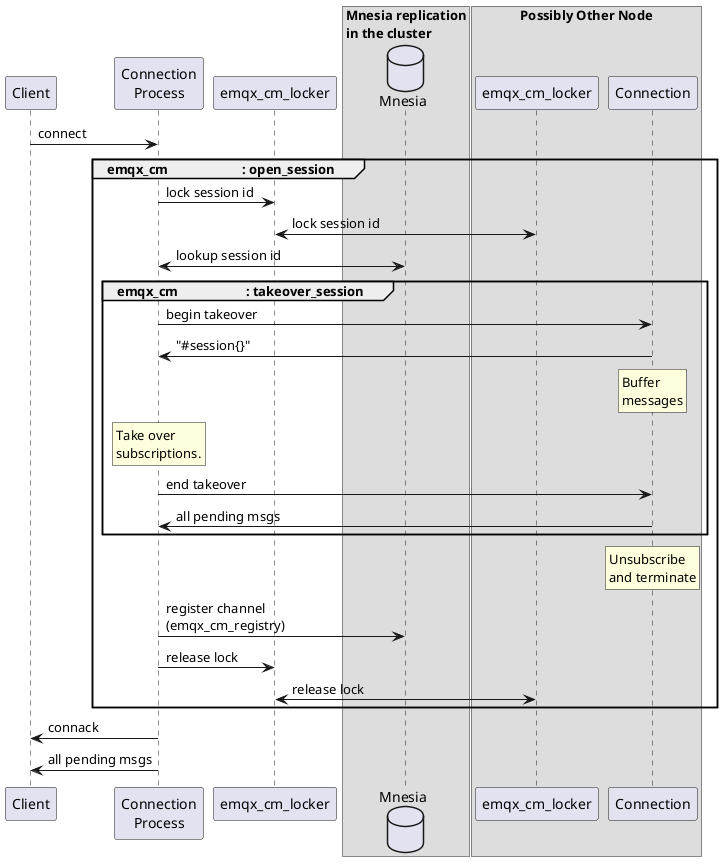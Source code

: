 @startuml

participant Client                 as client
participant "Connection\nProcess"  as connection
participant emqx_cm_locker         as locker
box "Mnesia replication\nin the cluster"
  database Mnesia                  as mnesia
end box
box "Possibly Other Node"
  participant "emqx_cm_locker"     as other_locker
  participant "Connection"         as other_connection
end box

client -> connection               : connect
group emqx_cm                      : open_session
  connection -> locker             : lock session id
  locker <-> other_locker          : lock session id
  connection <-> mnesia            : lookup session id
  group emqx_cm                    : takeover_session
    connection -> other_connection : begin takeover
    connection <- other_connection : "#session{}"
    rnote over other_connection
      Buffer
      messages
    endrnote
    rnote over connection
      Take over
      subscriptions.
    endrnote
    connection -> other_connection : end takeover
    other_connection -> connection : all pending msgs
  end
  rnote over other_connection
    Unsubscribe
    and terminate
  endrnote
  connection -> mnesia             : register channel\n(emqx_cm_registry)
  connection -> locker             : release lock
  locker <-> other_locker          : release lock
end

client <- connection      : connack
client <- connection      : all pending msgs

@enduml

